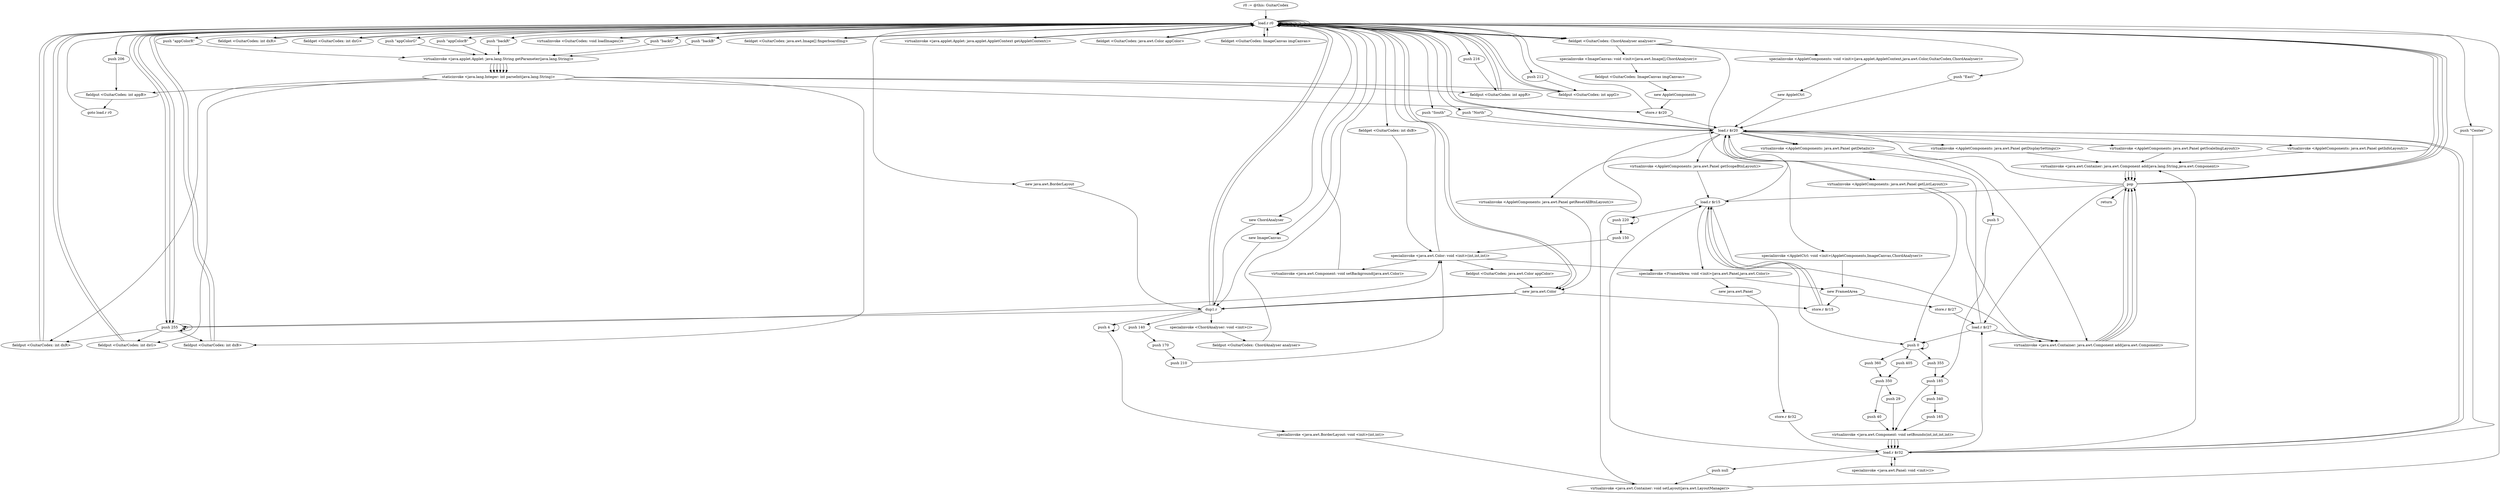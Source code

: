 digraph "" {
    "r0 := @this: GuitarCodex"
    "load.r r0"
    "r0 := @this: GuitarCodex"->"load.r r0";
    "load.r r0"->"load.r r0";
    "push \"backR\""
    "load.r r0"->"push \"backR\"";
    "virtualinvoke <java.applet.Applet: java.lang.String getParameter(java.lang.String)>"
    "push \"backR\""->"virtualinvoke <java.applet.Applet: java.lang.String getParameter(java.lang.String)>";
    "staticinvoke <java.lang.Integer: int parseInt(java.lang.String)>"
    "virtualinvoke <java.applet.Applet: java.lang.String getParameter(java.lang.String)>"->"staticinvoke <java.lang.Integer: int parseInt(java.lang.String)>";
    "fieldput <GuitarCodex: int dxR>"
    "staticinvoke <java.lang.Integer: int parseInt(java.lang.String)>"->"fieldput <GuitarCodex: int dxR>";
    "fieldput <GuitarCodex: int dxR>"->"load.r r0";
    "load.r r0"->"load.r r0";
    "push \"backG\""
    "load.r r0"->"push \"backG\"";
    "push \"backG\""->"virtualinvoke <java.applet.Applet: java.lang.String getParameter(java.lang.String)>";
    "virtualinvoke <java.applet.Applet: java.lang.String getParameter(java.lang.String)>"->"staticinvoke <java.lang.Integer: int parseInt(java.lang.String)>";
    "fieldput <GuitarCodex: int dxG>"
    "staticinvoke <java.lang.Integer: int parseInt(java.lang.String)>"->"fieldput <GuitarCodex: int dxG>";
    "fieldput <GuitarCodex: int dxG>"->"load.r r0";
    "load.r r0"->"load.r r0";
    "push \"backB\""
    "load.r r0"->"push \"backB\"";
    "push \"backB\""->"virtualinvoke <java.applet.Applet: java.lang.String getParameter(java.lang.String)>";
    "virtualinvoke <java.applet.Applet: java.lang.String getParameter(java.lang.String)>"->"staticinvoke <java.lang.Integer: int parseInt(java.lang.String)>";
    "fieldput <GuitarCodex: int dxB>"
    "staticinvoke <java.lang.Integer: int parseInt(java.lang.String)>"->"fieldput <GuitarCodex: int dxB>";
    "fieldput <GuitarCodex: int dxB>"->"load.r r0";
    "load.r r0"->"load.r r0";
    "push \"appColorR\""
    "load.r r0"->"push \"appColorR\"";
    "push \"appColorR\""->"virtualinvoke <java.applet.Applet: java.lang.String getParameter(java.lang.String)>";
    "virtualinvoke <java.applet.Applet: java.lang.String getParameter(java.lang.String)>"->"staticinvoke <java.lang.Integer: int parseInt(java.lang.String)>";
    "fieldput <GuitarCodex: int appR>"
    "staticinvoke <java.lang.Integer: int parseInt(java.lang.String)>"->"fieldput <GuitarCodex: int appR>";
    "fieldput <GuitarCodex: int appR>"->"load.r r0";
    "load.r r0"->"load.r r0";
    "push \"appColorG\""
    "load.r r0"->"push \"appColorG\"";
    "push \"appColorG\""->"virtualinvoke <java.applet.Applet: java.lang.String getParameter(java.lang.String)>";
    "virtualinvoke <java.applet.Applet: java.lang.String getParameter(java.lang.String)>"->"staticinvoke <java.lang.Integer: int parseInt(java.lang.String)>";
    "fieldput <GuitarCodex: int appG>"
    "staticinvoke <java.lang.Integer: int parseInt(java.lang.String)>"->"fieldput <GuitarCodex: int appG>";
    "fieldput <GuitarCodex: int appG>"->"load.r r0";
    "load.r r0"->"load.r r0";
    "push \"appColorB\""
    "load.r r0"->"push \"appColorB\"";
    "push \"appColorB\""->"virtualinvoke <java.applet.Applet: java.lang.String getParameter(java.lang.String)>";
    "virtualinvoke <java.applet.Applet: java.lang.String getParameter(java.lang.String)>"->"staticinvoke <java.lang.Integer: int parseInt(java.lang.String)>";
    "fieldput <GuitarCodex: int appB>"
    "staticinvoke <java.lang.Integer: int parseInt(java.lang.String)>"->"fieldput <GuitarCodex: int appB>";
    "goto load.r r0"
    "fieldput <GuitarCodex: int appB>"->"goto load.r r0";
    "goto load.r r0"->"load.r r0";
    "new java.awt.Color"
    "load.r r0"->"new java.awt.Color";
    "dup1.r"
    "new java.awt.Color"->"dup1.r";
    "dup1.r"->"load.r r0";
    "fieldget <GuitarCodex: int dxR>"
    "load.r r0"->"fieldget <GuitarCodex: int dxR>";
    "fieldget <GuitarCodex: int dxR>"->"load.r r0";
    "fieldget <GuitarCodex: int dxG>"
    "load.r r0"->"fieldget <GuitarCodex: int dxG>";
    "fieldget <GuitarCodex: int dxG>"->"load.r r0";
    "fieldget <GuitarCodex: int dxB>"
    "load.r r0"->"fieldget <GuitarCodex: int dxB>";
    "specialinvoke <java.awt.Color: void <init>(int,int,int)>"
    "fieldget <GuitarCodex: int dxB>"->"specialinvoke <java.awt.Color: void <init>(int,int,int)>";
    "virtualinvoke <java.awt.Component: void setBackground(java.awt.Color)>"
    "specialinvoke <java.awt.Color: void <init>(int,int,int)>"->"virtualinvoke <java.awt.Component: void setBackground(java.awt.Color)>";
    "virtualinvoke <java.awt.Component: void setBackground(java.awt.Color)>"->"load.r r0";
    "new java.awt.BorderLayout"
    "load.r r0"->"new java.awt.BorderLayout";
    "new java.awt.BorderLayout"->"dup1.r";
    "push 4"
    "dup1.r"->"push 4";
    "push 4"->"push 4";
    "specialinvoke <java.awt.BorderLayout: void <init>(int,int)>"
    "push 4"->"specialinvoke <java.awt.BorderLayout: void <init>(int,int)>";
    "virtualinvoke <java.awt.Container: void setLayout(java.awt.LayoutManager)>"
    "specialinvoke <java.awt.BorderLayout: void <init>(int,int)>"->"virtualinvoke <java.awt.Container: void setLayout(java.awt.LayoutManager)>";
    "virtualinvoke <java.awt.Container: void setLayout(java.awt.LayoutManager)>"->"load.r r0";
    "load.r r0"->"new java.awt.Color";
    "new java.awt.Color"->"dup1.r";
    "push 255"
    "dup1.r"->"push 255";
    "push 255"->"push 255";
    "push 255"->"push 255";
    "push 255"->"specialinvoke <java.awt.Color: void <init>(int,int,int)>";
    "fieldput <GuitarCodex: java.awt.Color appColor>"
    "specialinvoke <java.awt.Color: void <init>(int,int,int)>"->"fieldput <GuitarCodex: java.awt.Color appColor>";
    "fieldput <GuitarCodex: java.awt.Color appColor>"->"new java.awt.Color";
    "store.r $r15"
    "new java.awt.Color"->"store.r $r15";
    "load.r $r15"
    "store.r $r15"->"load.r $r15";
    "push 220"
    "load.r $r15"->"push 220";
    "push 220"->"push 220";
    "push 150"
    "push 220"->"push 150";
    "push 150"->"specialinvoke <java.awt.Color: void <init>(int,int,int)>";
    "specialinvoke <java.awt.Color: void <init>(int,int,int)>"->"load.r r0";
    "virtualinvoke <GuitarCodex: void loadImages()>"
    "load.r r0"->"virtualinvoke <GuitarCodex: void loadImages()>";
    "virtualinvoke <GuitarCodex: void loadImages()>"->"load.r r0";
    "new ChordAnalyser"
    "load.r r0"->"new ChordAnalyser";
    "new ChordAnalyser"->"dup1.r";
    "specialinvoke <ChordAnalyser: void <init>()>"
    "dup1.r"->"specialinvoke <ChordAnalyser: void <init>()>";
    "fieldput <GuitarCodex: ChordAnalyser analyser>"
    "specialinvoke <ChordAnalyser: void <init>()>"->"fieldput <GuitarCodex: ChordAnalyser analyser>";
    "fieldput <GuitarCodex: ChordAnalyser analyser>"->"load.r r0";
    "new ImageCanvas"
    "load.r r0"->"new ImageCanvas";
    "new ImageCanvas"->"dup1.r";
    "dup1.r"->"load.r r0";
    "fieldget <GuitarCodex: java.awt.Image[] fingerboardImg>"
    "load.r r0"->"fieldget <GuitarCodex: java.awt.Image[] fingerboardImg>";
    "fieldget <GuitarCodex: java.awt.Image[] fingerboardImg>"->"load.r r0";
    "fieldget <GuitarCodex: ChordAnalyser analyser>"
    "load.r r0"->"fieldget <GuitarCodex: ChordAnalyser analyser>";
    "specialinvoke <ImageCanvas: void <init>(java.awt.Image[],ChordAnalyser)>"
    "fieldget <GuitarCodex: ChordAnalyser analyser>"->"specialinvoke <ImageCanvas: void <init>(java.awt.Image[],ChordAnalyser)>";
    "fieldput <GuitarCodex: ImageCanvas imgCanvas>"
    "specialinvoke <ImageCanvas: void <init>(java.awt.Image[],ChordAnalyser)>"->"fieldput <GuitarCodex: ImageCanvas imgCanvas>";
    "new AppletComponents"
    "fieldput <GuitarCodex: ImageCanvas imgCanvas>"->"new AppletComponents";
    "store.r $r20"
    "new AppletComponents"->"store.r $r20";
    "load.r $r20"
    "store.r $r20"->"load.r $r20";
    "load.r $r20"->"load.r r0";
    "virtualinvoke <java.applet.Applet: java.applet.AppletContext getAppletContext()>"
    "load.r r0"->"virtualinvoke <java.applet.Applet: java.applet.AppletContext getAppletContext()>";
    "virtualinvoke <java.applet.Applet: java.applet.AppletContext getAppletContext()>"->"load.r r0";
    "fieldget <GuitarCodex: java.awt.Color appColor>"
    "load.r r0"->"fieldget <GuitarCodex: java.awt.Color appColor>";
    "fieldget <GuitarCodex: java.awt.Color appColor>"->"load.r r0";
    "load.r r0"->"load.r r0";
    "load.r r0"->"fieldget <GuitarCodex: ChordAnalyser analyser>";
    "specialinvoke <AppletComponents: void <init>(java.applet.AppletContext,java.awt.Color,GuitarCodex,ChordAnalyser)>"
    "fieldget <GuitarCodex: ChordAnalyser analyser>"->"specialinvoke <AppletComponents: void <init>(java.applet.AppletContext,java.awt.Color,GuitarCodex,ChordAnalyser)>";
    "new AppletCtrl"
    "specialinvoke <AppletComponents: void <init>(java.applet.AppletContext,java.awt.Color,GuitarCodex,ChordAnalyser)>"->"new AppletCtrl";
    "new AppletCtrl"->"load.r $r20";
    "load.r $r20"->"load.r r0";
    "fieldget <GuitarCodex: ImageCanvas imgCanvas>"
    "load.r r0"->"fieldget <GuitarCodex: ImageCanvas imgCanvas>";
    "fieldget <GuitarCodex: ImageCanvas imgCanvas>"->"load.r r0";
    "load.r r0"->"fieldget <GuitarCodex: ChordAnalyser analyser>";
    "specialinvoke <AppletCtrl: void <init>(AppletComponents,ImageCanvas,ChordAnalyser)>"
    "fieldget <GuitarCodex: ChordAnalyser analyser>"->"specialinvoke <AppletCtrl: void <init>(AppletComponents,ImageCanvas,ChordAnalyser)>";
    "new FramedArea"
    "specialinvoke <AppletCtrl: void <init>(AppletComponents,ImageCanvas,ChordAnalyser)>"->"new FramedArea";
    "store.r $r27"
    "new FramedArea"->"store.r $r27";
    "load.r $r27"
    "store.r $r27"->"load.r $r27";
    "load.r $r27"->"load.r $r20";
    "virtualinvoke <AppletComponents: java.awt.Panel getScopeBtnLayout()>"
    "load.r $r20"->"virtualinvoke <AppletComponents: java.awt.Panel getScopeBtnLayout()>";
    "virtualinvoke <AppletComponents: java.awt.Panel getScopeBtnLayout()>"->"load.r $r15";
    "specialinvoke <FramedArea: void <init>(java.awt.Panel,java.awt.Color)>"
    "load.r $r15"->"specialinvoke <FramedArea: void <init>(java.awt.Panel,java.awt.Color)>";
    "specialinvoke <FramedArea: void <init>(java.awt.Panel,java.awt.Color)>"->"new FramedArea";
    "new FramedArea"->"store.r $r15";
    "store.r $r15"->"load.r $r15";
    "load.r $r15"->"load.r $r20";
    "virtualinvoke <AppletComponents: java.awt.Panel getResetAllBtnLayout()>"
    "load.r $r20"->"virtualinvoke <AppletComponents: java.awt.Panel getResetAllBtnLayout()>";
    "virtualinvoke <AppletComponents: java.awt.Panel getResetAllBtnLayout()>"->"new java.awt.Color";
    "new java.awt.Color"->"dup1.r";
    "push 140"
    "dup1.r"->"push 140";
    "push 170"
    "push 140"->"push 170";
    "push 210"
    "push 170"->"push 210";
    "push 210"->"specialinvoke <java.awt.Color: void <init>(int,int,int)>";
    "specialinvoke <java.awt.Color: void <init>(int,int,int)>"->"specialinvoke <FramedArea: void <init>(java.awt.Panel,java.awt.Color)>";
    "new java.awt.Panel"
    "specialinvoke <FramedArea: void <init>(java.awt.Panel,java.awt.Color)>"->"new java.awt.Panel";
    "store.r $r32"
    "new java.awt.Panel"->"store.r $r32";
    "load.r $r32"
    "store.r $r32"->"load.r $r32";
    "specialinvoke <java.awt.Panel: void <init>()>"
    "load.r $r32"->"specialinvoke <java.awt.Panel: void <init>()>";
    "specialinvoke <java.awt.Panel: void <init>()>"->"load.r $r32";
    "push null"
    "load.r $r32"->"push null";
    "push null"->"virtualinvoke <java.awt.Container: void setLayout(java.awt.LayoutManager)>";
    "virtualinvoke <java.awt.Container: void setLayout(java.awt.LayoutManager)>"->"load.r $r20";
    "virtualinvoke <AppletComponents: java.awt.Panel getListLayout()>"
    "load.r $r20"->"virtualinvoke <AppletComponents: java.awt.Panel getListLayout()>";
    "push 0"
    "virtualinvoke <AppletComponents: java.awt.Panel getListLayout()>"->"push 0";
    "push 0"->"push 0";
    "push 355"
    "push 0"->"push 355";
    "push 185"
    "push 355"->"push 185";
    "virtualinvoke <java.awt.Component: void setBounds(int,int,int,int)>"
    "push 185"->"virtualinvoke <java.awt.Component: void setBounds(int,int,int,int)>";
    "virtualinvoke <java.awt.Component: void setBounds(int,int,int,int)>"->"load.r $r32";
    "load.r $r32"->"load.r $r20";
    "load.r $r20"->"virtualinvoke <AppletComponents: java.awt.Panel getListLayout()>";
    "virtualinvoke <java.awt.Container: java.awt.Component add(java.awt.Component)>"
    "virtualinvoke <AppletComponents: java.awt.Panel getListLayout()>"->"virtualinvoke <java.awt.Container: java.awt.Component add(java.awt.Component)>";
    "pop"
    "virtualinvoke <java.awt.Container: java.awt.Component add(java.awt.Component)>"->"pop";
    "pop"->"load.r $r20";
    "virtualinvoke <AppletComponents: java.awt.Panel getDetails()>"
    "load.r $r20"->"virtualinvoke <AppletComponents: java.awt.Panel getDetails()>";
    "push 5"
    "virtualinvoke <AppletComponents: java.awt.Panel getDetails()>"->"push 5";
    "push 5"->"push 185";
    "push 340"
    "push 185"->"push 340";
    "push 165"
    "push 340"->"push 165";
    "push 165"->"virtualinvoke <java.awt.Component: void setBounds(int,int,int,int)>";
    "virtualinvoke <java.awt.Component: void setBounds(int,int,int,int)>"->"load.r $r32";
    "load.r $r32"->"load.r $r20";
    "load.r $r20"->"virtualinvoke <AppletComponents: java.awt.Panel getDetails()>";
    "virtualinvoke <AppletComponents: java.awt.Panel getDetails()>"->"virtualinvoke <java.awt.Container: java.awt.Component add(java.awt.Component)>";
    "virtualinvoke <java.awt.Container: java.awt.Component add(java.awt.Component)>"->"pop";
    "pop"->"load.r $r27";
    "load.r $r27"->"push 0";
    "push 360"
    "push 0"->"push 360";
    "push 350"
    "push 360"->"push 350";
    "push 40"
    "push 350"->"push 40";
    "push 40"->"virtualinvoke <java.awt.Component: void setBounds(int,int,int,int)>";
    "virtualinvoke <java.awt.Component: void setBounds(int,int,int,int)>"->"load.r $r32";
    "load.r $r32"->"load.r $r27";
    "load.r $r27"->"virtualinvoke <java.awt.Container: java.awt.Component add(java.awt.Component)>";
    "virtualinvoke <java.awt.Container: java.awt.Component add(java.awt.Component)>"->"pop";
    "pop"->"load.r $r15";
    "load.r $r15"->"push 0";
    "push 405"
    "push 0"->"push 405";
    "push 405"->"push 350";
    "push 29"
    "push 350"->"push 29";
    "push 29"->"virtualinvoke <java.awt.Component: void setBounds(int,int,int,int)>";
    "virtualinvoke <java.awt.Component: void setBounds(int,int,int,int)>"->"load.r $r32";
    "load.r $r32"->"load.r $r15";
    "load.r $r15"->"virtualinvoke <java.awt.Container: java.awt.Component add(java.awt.Component)>";
    "virtualinvoke <java.awt.Container: java.awt.Component add(java.awt.Component)>"->"pop";
    "pop"->"load.r r0";
    "push \"North\""
    "load.r r0"->"push \"North\"";
    "push \"North\""->"load.r $r20";
    "virtualinvoke <AppletComponents: java.awt.Panel getDisplaySettings()>"
    "load.r $r20"->"virtualinvoke <AppletComponents: java.awt.Panel getDisplaySettings()>";
    "virtualinvoke <java.awt.Container: java.awt.Component add(java.lang.String,java.awt.Component)>"
    "virtualinvoke <AppletComponents: java.awt.Panel getDisplaySettings()>"->"virtualinvoke <java.awt.Container: java.awt.Component add(java.lang.String,java.awt.Component)>";
    "virtualinvoke <java.awt.Container: java.awt.Component add(java.lang.String,java.awt.Component)>"->"pop";
    "pop"->"load.r r0";
    "push \"Center\""
    "load.r r0"->"push \"Center\"";
    "push \"Center\""->"load.r $r32";
    "load.r $r32"->"virtualinvoke <java.awt.Container: java.awt.Component add(java.lang.String,java.awt.Component)>";
    "virtualinvoke <java.awt.Container: java.awt.Component add(java.lang.String,java.awt.Component)>"->"pop";
    "pop"->"load.r r0";
    "push \"East\""
    "load.r r0"->"push \"East\"";
    "push \"East\""->"load.r $r20";
    "virtualinvoke <AppletComponents: java.awt.Panel getScaleImgLayout()>"
    "load.r $r20"->"virtualinvoke <AppletComponents: java.awt.Panel getScaleImgLayout()>";
    "virtualinvoke <AppletComponents: java.awt.Panel getScaleImgLayout()>"->"virtualinvoke <java.awt.Container: java.awt.Component add(java.lang.String,java.awt.Component)>";
    "virtualinvoke <java.awt.Container: java.awt.Component add(java.lang.String,java.awt.Component)>"->"pop";
    "pop"->"load.r r0";
    "push \"South\""
    "load.r r0"->"push \"South\"";
    "push \"South\""->"load.r $r20";
    "virtualinvoke <AppletComponents: java.awt.Panel getInfoLayout()>"
    "load.r $r20"->"virtualinvoke <AppletComponents: java.awt.Panel getInfoLayout()>";
    "virtualinvoke <AppletComponents: java.awt.Panel getInfoLayout()>"->"virtualinvoke <java.awt.Container: java.awt.Component add(java.lang.String,java.awt.Component)>";
    "virtualinvoke <java.awt.Container: java.awt.Component add(java.lang.String,java.awt.Component)>"->"pop";
    "return"
    "pop"->"return";
    "staticinvoke <java.lang.Integer: int parseInt(java.lang.String)>"->"store.r $r20";
    "store.r $r20"->"load.r r0";
    "load.r r0"->"push 255";
    "push 255"->"fieldput <GuitarCodex: int dxR>";
    "fieldput <GuitarCodex: int dxR>"->"load.r r0";
    "load.r r0"->"push 255";
    "push 255"->"fieldput <GuitarCodex: int dxG>";
    "fieldput <GuitarCodex: int dxG>"->"load.r r0";
    "load.r r0"->"push 255";
    "push 255"->"fieldput <GuitarCodex: int dxB>";
    "fieldput <GuitarCodex: int dxB>"->"load.r r0";
    "push 216"
    "load.r r0"->"push 216";
    "push 216"->"fieldput <GuitarCodex: int appR>";
    "fieldput <GuitarCodex: int appR>"->"load.r r0";
    "push 212"
    "load.r r0"->"push 212";
    "push 212"->"fieldput <GuitarCodex: int appG>";
    "fieldput <GuitarCodex: int appG>"->"load.r r0";
    "push 206"
    "load.r r0"->"push 206";
    "push 206"->"fieldput <GuitarCodex: int appB>";
}
